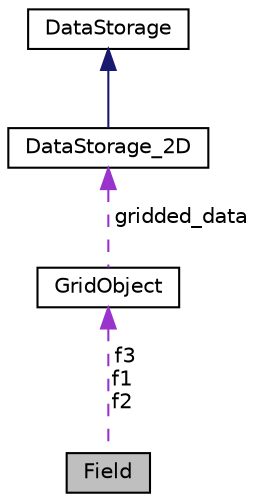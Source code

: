 digraph "Field"
{
 // LATEX_PDF_SIZE
  edge [fontname="Helvetica",fontsize="10",labelfontname="Helvetica",labelfontsize="10"];
  node [fontname="Helvetica",fontsize="10",shape=record];
  Node1 [label="Field",height=0.2,width=0.4,color="black", fillcolor="grey75", style="filled", fontcolor="black",tooltip=" "];
  Node2 -> Node1 [dir="back",color="darkorchid3",fontsize="10",style="dashed",label=" f3\nf1\nf2" ];
  Node2 [label="GridObject",height=0.2,width=0.4,color="black", fillcolor="white", style="filled",URL="$class_grid_object.html",tooltip="A 2D Grid that can be used to store data."];
  Node3 -> Node2 [dir="back",color="darkorchid3",fontsize="10",style="dashed",label=" gridded_data" ];
  Node3 [label="DataStorage_2D",height=0.2,width=0.4,color="black", fillcolor="white", style="filled",URL="$class_data_storage__2_d.html",tooltip=" "];
  Node4 -> Node3 [dir="back",color="midnightblue",fontsize="10",style="solid"];
  Node4 [label="DataStorage",height=0.2,width=0.4,color="black", fillcolor="white", style="filled",URL="$class_data_storage.html",tooltip="DataStorage is the abstract interface for DataStorage objects used to store n-dimensional sets of dat..."];
}
